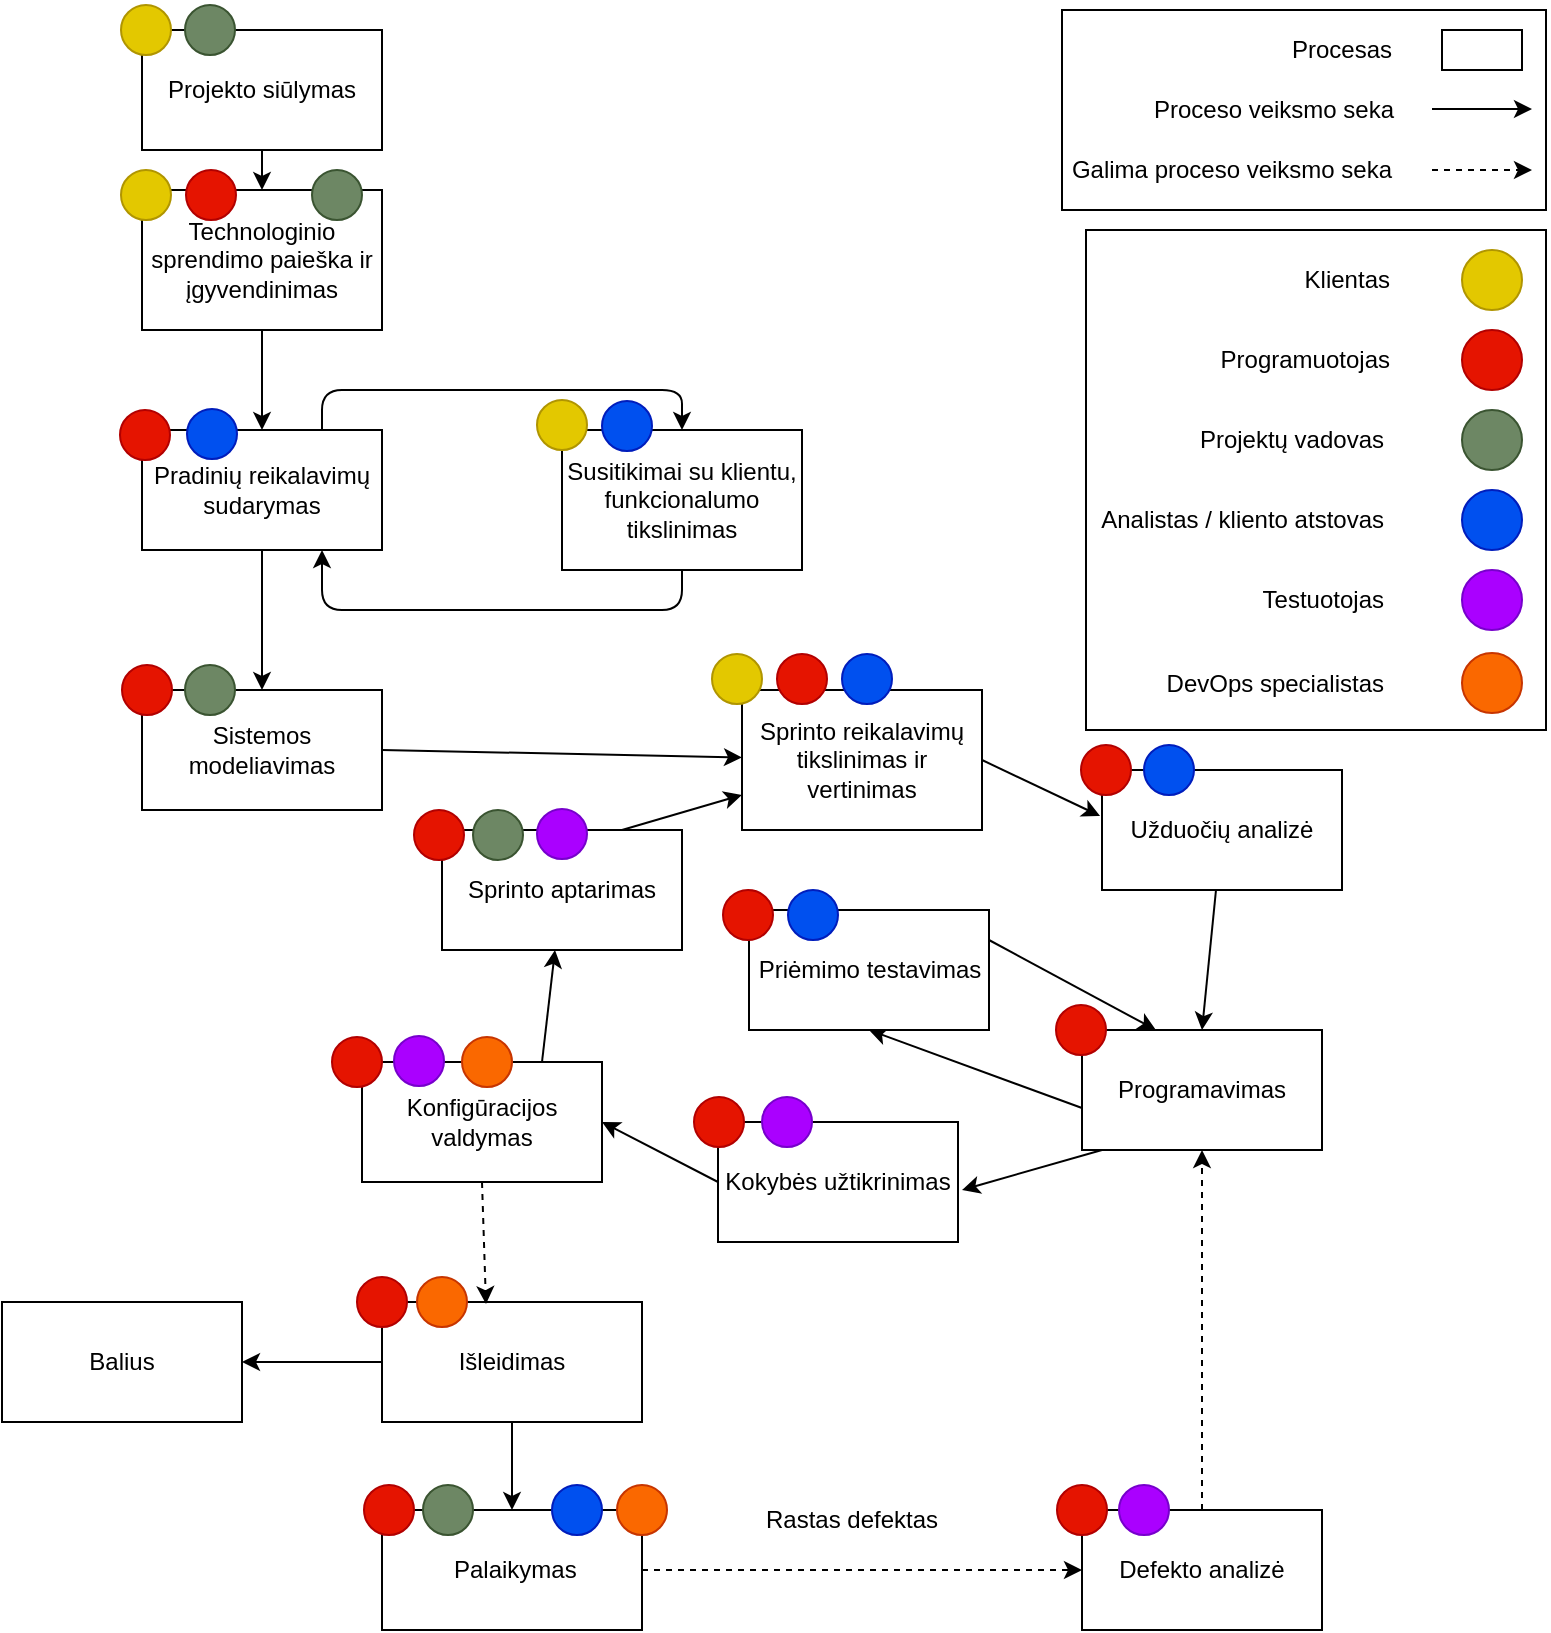 <mxfile version="12.0.2" type="device" pages="1"><diagram id="qIFF_fcuDar6s86CbZYm" name="Page-1"><mxGraphModel dx="1408" dy="709" grid="1" gridSize="10" guides="1" tooltips="1" connect="1" arrows="1" fold="1" page="1" pageScale="1" pageWidth="827" pageHeight="1169" math="0" shadow="0"><root><mxCell id="0"/><mxCell id="1" parent="0"/><mxCell id="E9ywBwPDsupUNTEM5yJS-2" value="Technologinio sprendimo paieška ir įgyvendinimas" style="rounded=0;whiteSpace=wrap;html=1;" parent="1" vertex="1"><mxGeometry x="110" y="100" width="120" height="70" as="geometry"/></mxCell><mxCell id="E9ywBwPDsupUNTEM5yJS-32" style="edgeStyle=none;rounded=0;orthogonalLoop=1;jettySize=auto;html=1;exitX=0.5;exitY=1;exitDx=0;exitDy=0;entryX=0.5;entryY=0;entryDx=0;entryDy=0;" parent="1" source="E9ywBwPDsupUNTEM5yJS-3" target="E9ywBwPDsupUNTEM5yJS-7" edge="1"><mxGeometry relative="1" as="geometry"/></mxCell><mxCell id="E9ywBwPDsupUNTEM5yJS-3" value="Pradinių reikalavimų sudarymas" style="rounded=0;whiteSpace=wrap;html=1;" parent="1" vertex="1"><mxGeometry x="110" y="220" width="120" height="60" as="geometry"/></mxCell><mxCell id="E9ywBwPDsupUNTEM5yJS-4" value="Susitikimai su klientu, funkcionalumo tikslinimas" style="rounded=0;whiteSpace=wrap;html=1;" parent="1" vertex="1"><mxGeometry x="320" y="220" width="120" height="70" as="geometry"/></mxCell><mxCell id="E9ywBwPDsupUNTEM5yJS-5" value="" style="edgeStyle=elbowEdgeStyle;elbow=horizontal;endArrow=classic;html=1;exitX=0.75;exitY=0;exitDx=0;exitDy=0;entryX=0.5;entryY=0;entryDx=0;entryDy=0;" parent="1" source="E9ywBwPDsupUNTEM5yJS-3" target="E9ywBwPDsupUNTEM5yJS-4" edge="1"><mxGeometry width="50" height="50" relative="1" as="geometry"><mxPoint x="110" y="350" as="sourcePoint"/><mxPoint x="160" y="300" as="targetPoint"/><Array as="points"><mxPoint x="300" y="200"/></Array></mxGeometry></mxCell><mxCell id="E9ywBwPDsupUNTEM5yJS-6" value="" style="edgeStyle=elbowEdgeStyle;elbow=horizontal;endArrow=classic;html=1;entryX=0.75;entryY=1;entryDx=0;entryDy=0;exitX=0.5;exitY=1;exitDx=0;exitDy=0;" parent="1" source="E9ywBwPDsupUNTEM5yJS-4" target="E9ywBwPDsupUNTEM5yJS-3" edge="1"><mxGeometry width="50" height="50" relative="1" as="geometry"><mxPoint x="350" y="380" as="sourcePoint"/><mxPoint x="390" y="230" as="targetPoint"/><Array as="points"><mxPoint x="290" y="310"/></Array></mxGeometry></mxCell><mxCell id="E9ywBwPDsupUNTEM5yJS-7" value="Sistemos modeliavimas" style="rounded=0;whiteSpace=wrap;html=1;" parent="1" vertex="1"><mxGeometry x="110" y="350" width="120" height="60" as="geometry"/></mxCell><mxCell id="E9ywBwPDsupUNTEM5yJS-12" value="" style="endArrow=classic;html=1;exitX=0.5;exitY=1;exitDx=0;exitDy=0;" parent="1" source="E9ywBwPDsupUNTEM5yJS-1" target="E9ywBwPDsupUNTEM5yJS-2" edge="1"><mxGeometry width="50" height="50" relative="1" as="geometry"><mxPoint x="320" y="100" as="sourcePoint"/><mxPoint x="370" y="50" as="targetPoint"/></mxGeometry></mxCell><mxCell id="E9ywBwPDsupUNTEM5yJS-13" value="" style="endArrow=classic;html=1;exitX=0.5;exitY=1;exitDx=0;exitDy=0;entryX=0.5;entryY=0;entryDx=0;entryDy=0;" parent="1" source="E9ywBwPDsupUNTEM5yJS-2" target="E9ywBwPDsupUNTEM5yJS-3" edge="1"><mxGeometry width="50" height="50" relative="1" as="geometry"><mxPoint x="180" y="70" as="sourcePoint"/><mxPoint x="180" y="110" as="targetPoint"/></mxGeometry></mxCell><mxCell id="E9ywBwPDsupUNTEM5yJS-16" value="Sprinto reikalavimų tikslinimas ir vertinimas" style="rounded=0;whiteSpace=wrap;html=1;" parent="1" vertex="1"><mxGeometry x="410" y="350" width="120" height="70" as="geometry"/></mxCell><mxCell id="E9ywBwPDsupUNTEM5yJS-17" value="Užduočių analizė" style="rounded=0;whiteSpace=wrap;html=1;" parent="1" vertex="1"><mxGeometry x="590" y="390" width="120" height="60" as="geometry"/></mxCell><mxCell id="E9ywBwPDsupUNTEM5yJS-24" style="rounded=0;orthogonalLoop=1;jettySize=auto;html=1;exitX=0;exitY=0.5;exitDx=0;exitDy=0;" parent="1" edge="1"><mxGeometry relative="1" as="geometry"><mxPoint x="520" y="600" as="targetPoint"/><mxPoint x="590" y="580" as="sourcePoint"/><Array as="points"><mxPoint x="590" y="580"/></Array></mxGeometry></mxCell><mxCell id="c2cPXZw6R6wqw7vHOM1i-6" style="rounded=0;orthogonalLoop=1;jettySize=auto;html=1;exitX=0;exitY=0.65;exitDx=0;exitDy=0;entryX=0.5;entryY=1;entryDx=0;entryDy=0;exitPerimeter=0;" edge="1" parent="1" source="E9ywBwPDsupUNTEM5yJS-18" target="c2cPXZw6R6wqw7vHOM1i-1"><mxGeometry relative="1" as="geometry"/></mxCell><mxCell id="E9ywBwPDsupUNTEM5yJS-18" value="Programavimas" style="rounded=0;whiteSpace=wrap;html=1;" parent="1" vertex="1"><mxGeometry x="580" y="520" width="120" height="60" as="geometry"/></mxCell><mxCell id="KKzCNt68RPRG3lJh7u8M-7" style="rounded=0;orthogonalLoop=1;jettySize=auto;html=1;exitX=0;exitY=0.5;exitDx=0;exitDy=0;entryX=1;entryY=0.5;entryDx=0;entryDy=0;" parent="1" source="E9ywBwPDsupUNTEM5yJS-19" target="KKzCNt68RPRG3lJh7u8M-6" edge="1"><mxGeometry relative="1" as="geometry"/></mxCell><mxCell id="E9ywBwPDsupUNTEM5yJS-19" value="Kokybės užtikrinimas" style="rounded=0;whiteSpace=wrap;html=1;" parent="1" vertex="1"><mxGeometry x="398" y="566" width="120" height="60" as="geometry"/></mxCell><mxCell id="E9ywBwPDsupUNTEM5yJS-21" value="" style="endArrow=classic;html=1;exitX=1;exitY=0.5;exitDx=0;exitDy=0;" parent="1" source="E9ywBwPDsupUNTEM5yJS-7" target="E9ywBwPDsupUNTEM5yJS-16" edge="1"><mxGeometry width="50" height="50" relative="1" as="geometry"><mxPoint x="180" y="170" as="sourcePoint"/><mxPoint x="180" y="230" as="targetPoint"/></mxGeometry></mxCell><mxCell id="E9ywBwPDsupUNTEM5yJS-22" value="" style="endArrow=classic;html=1;exitX=1;exitY=0.5;exitDx=0;exitDy=0;entryX=-0.008;entryY=0.383;entryDx=0;entryDy=0;entryPerimeter=0;" parent="1" source="E9ywBwPDsupUNTEM5yJS-16" target="E9ywBwPDsupUNTEM5yJS-17" edge="1"><mxGeometry width="50" height="50" relative="1" as="geometry"><mxPoint x="610" y="346" as="sourcePoint"/><mxPoint x="610" y="410" as="targetPoint"/></mxGeometry></mxCell><mxCell id="E9ywBwPDsupUNTEM5yJS-23" value="" style="endArrow=classic;html=1;" parent="1" source="E9ywBwPDsupUNTEM5yJS-17" edge="1"><mxGeometry width="50" height="50" relative="1" as="geometry"><mxPoint x="670" y="440" as="sourcePoint"/><mxPoint x="640" y="520" as="targetPoint"/><Array as="points"><mxPoint x="640" y="520"/></Array></mxGeometry></mxCell><mxCell id="E9ywBwPDsupUNTEM5yJS-29" style="edgeStyle=none;rounded=0;orthogonalLoop=1;jettySize=auto;html=1;exitX=0.5;exitY=1;exitDx=0;exitDy=0;entryX=0.5;entryY=0;entryDx=0;entryDy=0;" parent="1" source="E9ywBwPDsupUNTEM5yJS-26" target="E9ywBwPDsupUNTEM5yJS-28" edge="1"><mxGeometry relative="1" as="geometry"><Array as="points"/></mxGeometry></mxCell><mxCell id="E9ywBwPDsupUNTEM5yJS-26" value="Išleidimas" style="rounded=0;whiteSpace=wrap;html=1;" parent="1" vertex="1"><mxGeometry x="230" y="656" width="130" height="60" as="geometry"/></mxCell><mxCell id="E9ywBwPDsupUNTEM5yJS-31" style="edgeStyle=none;rounded=0;orthogonalLoop=1;jettySize=auto;html=1;exitX=0;exitY=0.5;exitDx=0;exitDy=0;entryX=1;entryY=0.5;entryDx=0;entryDy=0;" parent="1" source="E9ywBwPDsupUNTEM5yJS-26" target="E9ywBwPDsupUNTEM5yJS-30" edge="1"><mxGeometry relative="1" as="geometry"/></mxCell><mxCell id="KKzCNt68RPRG3lJh7u8M-1" style="edgeStyle=orthogonalEdgeStyle;rounded=0;orthogonalLoop=1;jettySize=auto;html=1;exitX=1;exitY=0.5;exitDx=0;exitDy=0;dashed=1;entryX=0;entryY=0.5;entryDx=0;entryDy=0;" parent="1" source="E9ywBwPDsupUNTEM5yJS-28" target="KKzCNt68RPRG3lJh7u8M-2" edge="1"><mxGeometry relative="1" as="geometry"><mxPoint x="540" y="760" as="targetPoint"/><Array as="points"/></mxGeometry></mxCell><mxCell id="E9ywBwPDsupUNTEM5yJS-28" value="&amp;nbsp;Palaikymas" style="rounded=0;whiteSpace=wrap;html=1;" parent="1" vertex="1"><mxGeometry x="230" y="760" width="130" height="60" as="geometry"/></mxCell><mxCell id="E9ywBwPDsupUNTEM5yJS-30" value="Balius" style="rounded=0;whiteSpace=wrap;html=1;" parent="1" vertex="1"><mxGeometry x="40" y="656" width="120" height="60" as="geometry"/></mxCell><mxCell id="KKzCNt68RPRG3lJh7u8M-4" style="edgeStyle=orthogonalEdgeStyle;rounded=0;orthogonalLoop=1;jettySize=auto;html=1;exitX=0.5;exitY=0;exitDx=0;exitDy=0;entryX=0.5;entryY=1;entryDx=0;entryDy=0;dashed=1;" parent="1" source="KKzCNt68RPRG3lJh7u8M-2" target="E9ywBwPDsupUNTEM5yJS-18" edge="1"><mxGeometry relative="1" as="geometry"><mxPoint x="650" y="610" as="targetPoint"/><Array as="points"><mxPoint x="640" y="730"/></Array></mxGeometry></mxCell><mxCell id="KKzCNt68RPRG3lJh7u8M-2" value="Defekto analizė" style="rounded=0;whiteSpace=wrap;html=1;" parent="1" vertex="1"><mxGeometry x="580" y="760" width="120" height="60" as="geometry"/></mxCell><mxCell id="KKzCNt68RPRG3lJh7u8M-3" value="Rastas defektas" style="text;html=1;resizable=0;points=[];autosize=1;align=left;verticalAlign=top;spacingTop=-4;" parent="1" vertex="1"><mxGeometry x="420" y="755" width="100" height="20" as="geometry"/></mxCell><mxCell id="KKzCNt68RPRG3lJh7u8M-9" style="rounded=0;orthogonalLoop=1;jettySize=auto;html=1;exitX=0.75;exitY=0;exitDx=0;exitDy=0;" parent="1" source="KKzCNt68RPRG3lJh7u8M-6" target="KKzCNt68RPRG3lJh7u8M-8" edge="1"><mxGeometry relative="1" as="geometry"/></mxCell><mxCell id="KKzCNt68RPRG3lJh7u8M-11" style="edgeStyle=none;rounded=0;orthogonalLoop=1;jettySize=auto;html=1;exitX=0.5;exitY=1;exitDx=0;exitDy=0;entryX=0.4;entryY=0.017;entryDx=0;entryDy=0;entryPerimeter=0;dashed=1;" parent="1" source="KKzCNt68RPRG3lJh7u8M-6" target="E9ywBwPDsupUNTEM5yJS-26" edge="1"><mxGeometry relative="1" as="geometry"/></mxCell><mxCell id="KKzCNt68RPRG3lJh7u8M-6" value="Konfigūracijos valdymas" style="rounded=0;whiteSpace=wrap;html=1;" parent="1" vertex="1"><mxGeometry x="220" y="536" width="120" height="60" as="geometry"/></mxCell><mxCell id="KKzCNt68RPRG3lJh7u8M-10" style="edgeStyle=none;rounded=0;orthogonalLoop=1;jettySize=auto;html=1;exitX=0.75;exitY=0;exitDx=0;exitDy=0;" parent="1" source="KKzCNt68RPRG3lJh7u8M-8" target="E9ywBwPDsupUNTEM5yJS-16" edge="1"><mxGeometry relative="1" as="geometry"/></mxCell><mxCell id="KKzCNt68RPRG3lJh7u8M-8" value="Sprinto aptarimas" style="rounded=0;whiteSpace=wrap;html=1;" parent="1" vertex="1"><mxGeometry x="260" y="420" width="120" height="60" as="geometry"/></mxCell><mxCell id="4r4dMTeaTjnRu1wH1lVZ-52" value="" style="group" parent="1" vertex="1" connectable="0"><mxGeometry x="100" y="5" width="130" height="75" as="geometry"/></mxCell><mxCell id="E9ywBwPDsupUNTEM5yJS-1" value="Projekto siūlymas" style="rounded=0;whiteSpace=wrap;html=1;" parent="4r4dMTeaTjnRu1wH1lVZ-52" vertex="1"><mxGeometry x="10" y="15" width="120" height="60" as="geometry"/></mxCell><mxCell id="4r4dMTeaTjnRu1wH1lVZ-55" value="" style="ellipse;whiteSpace=wrap;html=1;aspect=fixed;align=right;fillColor=#e3c800;strokeColor=#B09500;fontColor=#ffffff;" parent="4r4dMTeaTjnRu1wH1lVZ-52" vertex="1"><mxGeometry x="-0.5" y="2.5" width="25" height="25" as="geometry"/></mxCell><mxCell id="4r4dMTeaTjnRu1wH1lVZ-56" value="" style="ellipse;whiteSpace=wrap;html=1;aspect=fixed;align=right;fillColor=#6d8764;strokeColor=#3A5431;fontColor=#ffffff;" parent="4r4dMTeaTjnRu1wH1lVZ-52" vertex="1"><mxGeometry x="31.5" y="2.5" width="25" height="25" as="geometry"/></mxCell><mxCell id="4r4dMTeaTjnRu1wH1lVZ-53" value="" style="ellipse;whiteSpace=wrap;html=1;aspect=fixed;align=right;fillColor=#6d8764;strokeColor=#3A5431;fontColor=#ffffff;" parent="1" vertex="1"><mxGeometry x="195" y="90" width="25" height="25" as="geometry"/></mxCell><mxCell id="4r4dMTeaTjnRu1wH1lVZ-54" value="" style="ellipse;whiteSpace=wrap;html=1;aspect=fixed;align=right;fontColor=#ffffff;fillColor=#e51400;strokeColor=#B20000;" parent="1" vertex="1"><mxGeometry x="132" y="90" width="25" height="25" as="geometry"/></mxCell><mxCell id="4r4dMTeaTjnRu1wH1lVZ-58" value="" style="ellipse;whiteSpace=wrap;html=1;aspect=fixed;align=right;fillColor=#e3c800;strokeColor=#B09500;fontColor=#ffffff;" parent="1" vertex="1"><mxGeometry x="307.5" y="205" width="25" height="25" as="geometry"/></mxCell><mxCell id="4r4dMTeaTjnRu1wH1lVZ-64" value="" style="ellipse;whiteSpace=wrap;html=1;aspect=fixed;align=right;fontColor=#ffffff;fillColor=#e51400;strokeColor=#B20000;" parent="1" vertex="1"><mxGeometry x="100" y="337.5" width="25" height="25" as="geometry"/></mxCell><mxCell id="4r4dMTeaTjnRu1wH1lVZ-65" value="" style="ellipse;whiteSpace=wrap;html=1;aspect=fixed;align=right;fillColor=#6d8764;strokeColor=#3A5431;fontColor=#ffffff;" parent="1" vertex="1"><mxGeometry x="131.5" y="337.5" width="25" height="25" as="geometry"/></mxCell><mxCell id="4r4dMTeaTjnRu1wH1lVZ-67" value="" style="ellipse;whiteSpace=wrap;html=1;aspect=fixed;align=right;fontColor=#ffffff;fillColor=#e51400;strokeColor=#B20000;" parent="1" vertex="1"><mxGeometry x="427.5" y="332" width="25" height="25" as="geometry"/></mxCell><mxCell id="4r4dMTeaTjnRu1wH1lVZ-70" value="" style="ellipse;whiteSpace=wrap;html=1;aspect=fixed;align=right;fontColor=#ffffff;fillColor=#e51400;strokeColor=#B20000;" parent="1" vertex="1"><mxGeometry x="579.5" y="377.5" width="25" height="25" as="geometry"/></mxCell><mxCell id="4r4dMTeaTjnRu1wH1lVZ-73" value="" style="ellipse;whiteSpace=wrap;html=1;aspect=fixed;align=right;fontColor=#ffffff;fillColor=#e51400;strokeColor=#B20000;" parent="1" vertex="1"><mxGeometry x="567" y="507.5" width="25" height="25" as="geometry"/></mxCell><mxCell id="4r4dMTeaTjnRu1wH1lVZ-76" value="" style="ellipse;whiteSpace=wrap;html=1;aspect=fixed;align=right;fontColor=#ffffff;fillColor=#e51400;strokeColor=#B20000;" parent="1" vertex="1"><mxGeometry x="386" y="553.5" width="25" height="25" as="geometry"/></mxCell><mxCell id="4r4dMTeaTjnRu1wH1lVZ-78" value="" style="ellipse;whiteSpace=wrap;html=1;aspect=fixed;align=right;fontColor=#ffffff;fillColor=#e51400;strokeColor=#B20000;" parent="1" vertex="1"><mxGeometry x="246" y="410" width="25" height="25" as="geometry"/></mxCell><mxCell id="4r4dMTeaTjnRu1wH1lVZ-79" value="" style="ellipse;whiteSpace=wrap;html=1;aspect=fixed;align=right;fillColor=#6d8764;strokeColor=#3A5431;fontColor=#ffffff;" parent="1" vertex="1"><mxGeometry x="275.5" y="410" width="25" height="25" as="geometry"/></mxCell><mxCell id="4r4dMTeaTjnRu1wH1lVZ-81" value="" style="ellipse;whiteSpace=wrap;html=1;aspect=fixed;align=right;fontColor=#ffffff;fillColor=#e51400;strokeColor=#B20000;" parent="1" vertex="1"><mxGeometry x="221" y="747.5" width="25" height="25" as="geometry"/></mxCell><mxCell id="4r4dMTeaTjnRu1wH1lVZ-82" value="" style="ellipse;whiteSpace=wrap;html=1;aspect=fixed;align=right;fillColor=#6d8764;strokeColor=#3A5431;fontColor=#ffffff;" parent="1" vertex="1"><mxGeometry x="250.5" y="747.5" width="25" height="25" as="geometry"/></mxCell><mxCell id="4r4dMTeaTjnRu1wH1lVZ-83" value="" style="ellipse;whiteSpace=wrap;html=1;aspect=fixed;align=right;fillColor=#0050ef;strokeColor=#001DBC;fontColor=#ffffff;" parent="1" vertex="1"><mxGeometry x="315" y="747.5" width="25" height="25" as="geometry"/></mxCell><mxCell id="4r4dMTeaTjnRu1wH1lVZ-84" value="" style="ellipse;whiteSpace=wrap;html=1;aspect=fixed;align=right;fillColor=#e3c800;strokeColor=#B09500;fontColor=#ffffff;" parent="1" vertex="1"><mxGeometry x="99.5" y="90" width="25" height="25" as="geometry"/></mxCell><mxCell id="4r4dMTeaTjnRu1wH1lVZ-85" value="" style="ellipse;whiteSpace=wrap;html=1;aspect=fixed;align=right;fontColor=#ffffff;fillColor=#e51400;strokeColor=#B20000;" parent="1" vertex="1"><mxGeometry x="99" y="210" width="25" height="25" as="geometry"/></mxCell><mxCell id="4r4dMTeaTjnRu1wH1lVZ-104" value="" style="ellipse;whiteSpace=wrap;html=1;aspect=fixed;align=right;fontColor=#ffffff;fillColor=#aa00ff;strokeColor=#7700CC;" parent="1" vertex="1"><mxGeometry x="420" y="553.5" width="25" height="25" as="geometry"/></mxCell><mxCell id="4r4dMTeaTjnRu1wH1lVZ-105" value="" style="ellipse;whiteSpace=wrap;html=1;aspect=fixed;align=right;fontColor=#ffffff;fillColor=#0050ef;strokeColor=#001DBC;" parent="1" vertex="1"><mxGeometry x="132.5" y="209.5" width="25" height="25" as="geometry"/></mxCell><mxCell id="4r4dMTeaTjnRu1wH1lVZ-106" value="" style="ellipse;whiteSpace=wrap;html=1;aspect=fixed;align=right;fontColor=#ffffff;fillColor=#0050ef;strokeColor=#001DBC;" parent="1" vertex="1"><mxGeometry x="340" y="205.5" width="25" height="25" as="geometry"/></mxCell><mxCell id="4r4dMTeaTjnRu1wH1lVZ-107" value="" style="ellipse;whiteSpace=wrap;html=1;aspect=fixed;align=right;fontColor=#ffffff;fillColor=#0050ef;strokeColor=#001DBC;" parent="1" vertex="1"><mxGeometry x="460" y="332" width="25" height="25" as="geometry"/></mxCell><mxCell id="4r4dMTeaTjnRu1wH1lVZ-108" value="" style="ellipse;whiteSpace=wrap;html=1;aspect=fixed;align=right;fillColor=#e3c800;strokeColor=#B09500;fontColor=#ffffff;" parent="1" vertex="1"><mxGeometry x="395" y="332" width="25" height="25" as="geometry"/></mxCell><mxCell id="4r4dMTeaTjnRu1wH1lVZ-109" value="" style="ellipse;whiteSpace=wrap;html=1;aspect=fixed;align=right;fontColor=#ffffff;fillColor=#0050ef;strokeColor=#001DBC;" parent="1" vertex="1"><mxGeometry x="611" y="377.5" width="25" height="25" as="geometry"/></mxCell><mxCell id="4r4dMTeaTjnRu1wH1lVZ-111" value="" style="ellipse;whiteSpace=wrap;html=1;aspect=fixed;align=right;fontColor=#ffffff;fillColor=#aa00ff;strokeColor=#7700CC;" parent="1" vertex="1"><mxGeometry x="236" y="523" width="25" height="25" as="geometry"/></mxCell><mxCell id="4r4dMTeaTjnRu1wH1lVZ-112" value="" style="ellipse;whiteSpace=wrap;html=1;aspect=fixed;align=right;fontColor=#ffffff;fillColor=#e51400;strokeColor=#B20000;" parent="1" vertex="1"><mxGeometry x="205" y="523.5" width="25" height="25" as="geometry"/></mxCell><mxCell id="4r4dMTeaTjnRu1wH1lVZ-113" value="" style="ellipse;whiteSpace=wrap;html=1;aspect=fixed;align=right;fontColor=#ffffff;fillColor=#aa00ff;strokeColor=#7700CC;" parent="1" vertex="1"><mxGeometry x="307.5" y="409.5" width="25" height="25" as="geometry"/></mxCell><mxCell id="4r4dMTeaTjnRu1wH1lVZ-118" value="" style="ellipse;whiteSpace=wrap;html=1;aspect=fixed;align=right;fontColor=#ffffff;fillColor=#e51400;strokeColor=#B20000;" parent="1" vertex="1"><mxGeometry x="217.5" y="643.5" width="25" height="25" as="geometry"/></mxCell><mxCell id="4r4dMTeaTjnRu1wH1lVZ-120" value="" style="ellipse;whiteSpace=wrap;html=1;aspect=fixed;align=right;fontColor=#ffffff;fillColor=#fa6800;strokeColor=#C73500;" parent="1" vertex="1"><mxGeometry x="270" y="523.5" width="25" height="25" as="geometry"/></mxCell><mxCell id="4r4dMTeaTjnRu1wH1lVZ-121" value="" style="ellipse;whiteSpace=wrap;html=1;aspect=fixed;align=right;fontColor=#ffffff;fillColor=#fa6800;strokeColor=#C73500;" parent="1" vertex="1"><mxGeometry x="247.5" y="643.5" width="25" height="25" as="geometry"/></mxCell><mxCell id="4r4dMTeaTjnRu1wH1lVZ-122" value="" style="ellipse;whiteSpace=wrap;html=1;aspect=fixed;align=right;fontColor=#ffffff;fillColor=#fa6800;strokeColor=#C73500;" parent="1" vertex="1"><mxGeometry x="347.5" y="747.5" width="25" height="25" as="geometry"/></mxCell><mxCell id="4r4dMTeaTjnRu1wH1lVZ-123" value="" style="ellipse;whiteSpace=wrap;html=1;aspect=fixed;align=right;fontColor=#ffffff;fillColor=#e51400;strokeColor=#B20000;" parent="1" vertex="1"><mxGeometry x="567.5" y="747.5" width="25" height="25" as="geometry"/></mxCell><mxCell id="4r4dMTeaTjnRu1wH1lVZ-124" value="" style="ellipse;whiteSpace=wrap;html=1;aspect=fixed;align=right;fontColor=#ffffff;fillColor=#aa00ff;strokeColor=#7700CC;" parent="1" vertex="1"><mxGeometry x="598.5" y="747.5" width="25" height="25" as="geometry"/></mxCell><mxCell id="c2cPXZw6R6wqw7vHOM1i-7" style="rounded=0;orthogonalLoop=1;jettySize=auto;html=1;entryX=0.308;entryY=0;entryDx=0;entryDy=0;exitX=1;exitY=0.25;exitDx=0;exitDy=0;entryPerimeter=0;" edge="1" parent="1" source="c2cPXZw6R6wqw7vHOM1i-1" target="E9ywBwPDsupUNTEM5yJS-18"><mxGeometry relative="1" as="geometry"/></mxCell><mxCell id="c2cPXZw6R6wqw7vHOM1i-1" value="Priėmimo testavimas" style="rounded=0;whiteSpace=wrap;html=1;" vertex="1" parent="1"><mxGeometry x="413.5" y="460" width="120" height="60" as="geometry"/></mxCell><mxCell id="c2cPXZw6R6wqw7vHOM1i-8" value="" style="ellipse;whiteSpace=wrap;html=1;aspect=fixed;align=right;fontColor=#ffffff;fillColor=#e51400;strokeColor=#B20000;" vertex="1" parent="1"><mxGeometry x="400.5" y="450" width="25" height="25" as="geometry"/></mxCell><mxCell id="c2cPXZw6R6wqw7vHOM1i-9" value="" style="ellipse;whiteSpace=wrap;html=1;aspect=fixed;align=right;fontColor=#ffffff;fillColor=#0050ef;strokeColor=#001DBC;" vertex="1" parent="1"><mxGeometry x="433" y="450" width="25" height="25" as="geometry"/></mxCell><mxCell id="c2cPXZw6R6wqw7vHOM1i-13" value="" style="group" vertex="1" connectable="0" parent="1"><mxGeometry x="632" y="130" width="180" height="240" as="geometry"/></mxCell><mxCell id="c2cPXZw6R6wqw7vHOM1i-12" value="" style="group" vertex="1" connectable="0" parent="c2cPXZw6R6wqw7vHOM1i-13"><mxGeometry width="180" height="240" as="geometry"/></mxCell><mxCell id="4r4dMTeaTjnRu1wH1lVZ-39" value="" style="group" parent="c2cPXZw6R6wqw7vHOM1i-12" vertex="1" connectable="0"><mxGeometry width="180" height="240" as="geometry"/></mxCell><mxCell id="c2cPXZw6R6wqw7vHOM1i-10" value="" style="rounded=0;whiteSpace=wrap;html=1;" vertex="1" parent="4r4dMTeaTjnRu1wH1lVZ-39"><mxGeometry x="-50" y="-10" width="230" height="250" as="geometry"/></mxCell><mxCell id="4r4dMTeaTjnRu1wH1lVZ-33" value="" style="group" parent="4r4dMTeaTjnRu1wH1lVZ-39" vertex="1" connectable="0"><mxGeometry x="64" width="104" height="30" as="geometry"/></mxCell><mxCell id="4r4dMTeaTjnRu1wH1lVZ-24" value="" style="ellipse;whiteSpace=wrap;html=1;aspect=fixed;align=right;fillColor=#e3c800;strokeColor=#B09500;fontColor=#ffffff;" parent="4r4dMTeaTjnRu1wH1lVZ-33" vertex="1"><mxGeometry x="74" width="30" height="30" as="geometry"/></mxCell><mxCell id="4r4dMTeaTjnRu1wH1lVZ-27" value="&lt;font color=&quot;#000000&quot;&gt;Klientas&lt;/font&gt;" style="text;html=1;strokeColor=none;fillColor=none;align=right;verticalAlign=middle;whiteSpace=wrap;rounded=0;fontColor=#FF0000;" parent="4r4dMTeaTjnRu1wH1lVZ-33" vertex="1"><mxGeometry y="5" width="40" height="20" as="geometry"/></mxCell><mxCell id="4r4dMTeaTjnRu1wH1lVZ-34" value="" style="group" parent="4r4dMTeaTjnRu1wH1lVZ-39" vertex="1" connectable="0"><mxGeometry x="64" y="40" width="104" height="30" as="geometry"/></mxCell><mxCell id="4r4dMTeaTjnRu1wH1lVZ-25" value="" style="ellipse;whiteSpace=wrap;html=1;aspect=fixed;align=right;fontColor=#ffffff;fillColor=#e51400;strokeColor=#B20000;" parent="4r4dMTeaTjnRu1wH1lVZ-34" vertex="1"><mxGeometry x="74" width="30" height="30" as="geometry"/></mxCell><mxCell id="4r4dMTeaTjnRu1wH1lVZ-28" value="Programuotojas" style="text;html=1;strokeColor=none;fillColor=none;align=right;verticalAlign=middle;whiteSpace=wrap;rounded=0;fontColor=#000000;container=1;" parent="4r4dMTeaTjnRu1wH1lVZ-34" vertex="1"><mxGeometry x="-60" y="5" width="100" height="20" as="geometry"/></mxCell><mxCell id="4r4dMTeaTjnRu1wH1lVZ-35" value="" style="group" parent="4r4dMTeaTjnRu1wH1lVZ-39" vertex="1" connectable="0"><mxGeometry y="80" width="168" height="30" as="geometry"/></mxCell><mxCell id="4r4dMTeaTjnRu1wH1lVZ-23" value="" style="ellipse;whiteSpace=wrap;html=1;aspect=fixed;align=right;fillColor=#6d8764;strokeColor=#3A5431;fontColor=#ffffff;" parent="4r4dMTeaTjnRu1wH1lVZ-35" vertex="1"><mxGeometry x="138" width="30" height="30" as="geometry"/></mxCell><mxCell id="4r4dMTeaTjnRu1wH1lVZ-31" value="Projektų vadovas" style="text;html=1;strokeColor=none;fillColor=none;align=right;verticalAlign=middle;whiteSpace=wrap;rounded=0;fontColor=#000000;" parent="4r4dMTeaTjnRu1wH1lVZ-35" vertex="1"><mxGeometry y="5" width="101" height="20" as="geometry"/></mxCell><mxCell id="4r4dMTeaTjnRu1wH1lVZ-99" value="" style="group" parent="4r4dMTeaTjnRu1wH1lVZ-39" vertex="1" connectable="0"><mxGeometry y="120" width="168" height="30" as="geometry"/></mxCell><mxCell id="4r4dMTeaTjnRu1wH1lVZ-86" value="" style="ellipse;whiteSpace=wrap;html=1;aspect=fixed;align=right;fillColor=#0050ef;strokeColor=#001DBC;fontColor=#ffffff;" parent="4r4dMTeaTjnRu1wH1lVZ-99" vertex="1"><mxGeometry x="138" width="30" height="30" as="geometry"/></mxCell><mxCell id="4r4dMTeaTjnRu1wH1lVZ-98" value="Analistas / kliento atstovas" style="text;html=1;strokeColor=none;fillColor=none;align=right;verticalAlign=middle;whiteSpace=wrap;rounded=0;fontColor=#000000;" parent="4r4dMTeaTjnRu1wH1lVZ-99" vertex="1"><mxGeometry x="-70" y="5" width="171" height="20" as="geometry"/></mxCell><mxCell id="4r4dMTeaTjnRu1wH1lVZ-100" value="" style="group" parent="c2cPXZw6R6wqw7vHOM1i-12" vertex="1" connectable="0"><mxGeometry y="160" width="168" height="30" as="geometry"/></mxCell><mxCell id="4r4dMTeaTjnRu1wH1lVZ-101" value="" style="ellipse;whiteSpace=wrap;html=1;aspect=fixed;align=right;fillColor=#aa00ff;strokeColor=#7700CC;fontColor=#ffffff;" parent="4r4dMTeaTjnRu1wH1lVZ-100" vertex="1"><mxGeometry x="138" width="30" height="30" as="geometry"/></mxCell><mxCell id="4r4dMTeaTjnRu1wH1lVZ-102" value="Testuotojas" style="text;html=1;strokeColor=none;fillColor=none;align=right;verticalAlign=middle;whiteSpace=wrap;rounded=0;fontColor=#000000;" parent="4r4dMTeaTjnRu1wH1lVZ-100" vertex="1"><mxGeometry y="5" width="101" height="20" as="geometry"/></mxCell><mxCell id="4r4dMTeaTjnRu1wH1lVZ-115" value="" style="group" parent="c2cPXZw6R6wqw7vHOM1i-12" vertex="1" connectable="0"><mxGeometry y="201.5" width="168" height="30" as="geometry"/></mxCell><mxCell id="4r4dMTeaTjnRu1wH1lVZ-116" value="" style="ellipse;whiteSpace=wrap;html=1;aspect=fixed;align=right;fillColor=#fa6800;strokeColor=#C73500;fontColor=#ffffff;" parent="4r4dMTeaTjnRu1wH1lVZ-115" vertex="1"><mxGeometry x="138" width="30" height="30" as="geometry"/></mxCell><mxCell id="4r4dMTeaTjnRu1wH1lVZ-117" value="DevOps specialistas" style="text;html=1;strokeColor=none;fillColor=none;align=right;verticalAlign=middle;whiteSpace=wrap;rounded=0;fontColor=#000000;" parent="4r4dMTeaTjnRu1wH1lVZ-115" vertex="1"><mxGeometry x="-10" y="5" width="111" height="20" as="geometry"/></mxCell><mxCell id="c2cPXZw6R6wqw7vHOM1i-15" value="" style="group" vertex="1" connectable="0" parent="1"><mxGeometry x="570" y="20" width="242" height="90" as="geometry"/></mxCell><mxCell id="4r4dMTeaTjnRu1wH1lVZ-21" value="" style="group" parent="c2cPXZw6R6wqw7vHOM1i-15" vertex="1" connectable="0"><mxGeometry width="242" height="90" as="geometry"/></mxCell><mxCell id="c2cPXZw6R6wqw7vHOM1i-14" value="" style="rounded=0;whiteSpace=wrap;html=1;" vertex="1" parent="4r4dMTeaTjnRu1wH1lVZ-21"><mxGeometry y="-10" width="242" height="100" as="geometry"/></mxCell><mxCell id="4r4dMTeaTjnRu1wH1lVZ-17" value="" style="group" parent="4r4dMTeaTjnRu1wH1lVZ-21" vertex="1" connectable="0"><mxGeometry x="96" width="134" height="20" as="geometry"/></mxCell><mxCell id="4r4dMTeaTjnRu1wH1lVZ-4" value="" style="rounded=0;whiteSpace=wrap;html=1;" parent="4r4dMTeaTjnRu1wH1lVZ-17" vertex="1"><mxGeometry x="94" width="40" height="20" as="geometry"/></mxCell><mxCell id="4r4dMTeaTjnRu1wH1lVZ-1" value="Procesas" style="text;html=1;resizable=0;autosize=1;align=right;verticalAlign=middle;points=[];fillColor=none;strokeColor=none;rounded=0;" parent="4r4dMTeaTjnRu1wH1lVZ-17" vertex="1"><mxGeometry width="70" height="20" as="geometry"/></mxCell><mxCell id="4r4dMTeaTjnRu1wH1lVZ-18" value="" style="group" parent="4r4dMTeaTjnRu1wH1lVZ-21" vertex="1" connectable="0"><mxGeometry x="46" y="30" width="189" height="20" as="geometry"/></mxCell><mxCell id="4r4dMTeaTjnRu1wH1lVZ-14" value="" style="endArrow=classic;html=1;rounded=1;" parent="4r4dMTeaTjnRu1wH1lVZ-18" edge="1"><mxGeometry width="50" height="50" relative="1" as="geometry"><mxPoint x="139" y="9.5" as="sourcePoint"/><mxPoint x="189" y="9.5" as="targetPoint"/></mxGeometry></mxCell><mxCell id="4r4dMTeaTjnRu1wH1lVZ-11" value="&lt;span style=&quot;white-space: nowrap&quot;&gt;Proceso veiksmo seka&lt;/span&gt;" style="text;html=1;strokeColor=none;fillColor=none;align=center;verticalAlign=middle;whiteSpace=wrap;rounded=0;" parent="4r4dMTeaTjnRu1wH1lVZ-18" vertex="1"><mxGeometry width="120" height="20" as="geometry"/></mxCell><mxCell id="4r4dMTeaTjnRu1wH1lVZ-20" value="" style="group" parent="4r4dMTeaTjnRu1wH1lVZ-21" vertex="1" connectable="0"><mxGeometry y="60" width="235" height="20" as="geometry"/></mxCell><mxCell id="4r4dMTeaTjnRu1wH1lVZ-15" value="" style="endArrow=classic;html=1;dashed=1;" parent="4r4dMTeaTjnRu1wH1lVZ-20" edge="1"><mxGeometry width="50" height="50" relative="1" as="geometry"><mxPoint x="185" y="10" as="sourcePoint"/><mxPoint x="235" y="10" as="targetPoint"/></mxGeometry></mxCell><mxCell id="4r4dMTeaTjnRu1wH1lVZ-5" value="&lt;span style=&quot;white-space: nowrap&quot;&gt;Galima proceso veiksmo seka&lt;/span&gt;" style="text;html=1;strokeColor=none;fillColor=none;align=center;verticalAlign=middle;whiteSpace=wrap;rounded=0;" parent="4r4dMTeaTjnRu1wH1lVZ-20" vertex="1"><mxGeometry width="170" height="20" as="geometry"/></mxCell></root></mxGraphModel></diagram></mxfile>